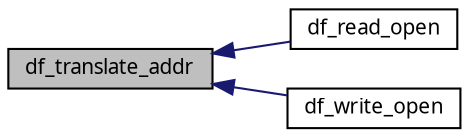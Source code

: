 digraph G
{
  edge [fontname="FreeSans.ttf",fontsize=10,labelfontname="FreeSans.ttf",labelfontsize=10];
  node [fontname="FreeSans.ttf",fontsize=10,shape=record];
  rankdir=LR;
  Node1 [label="df_translate_addr",height=0.2,width=0.4,color="black", fillcolor="grey75", style="filled" fontcolor="black"];
  Node1 -> Node2 [dir=back,color="midnightblue",fontsize=10,style="solid",fontname="FreeSans.ttf"];
  Node2 [label="df_read_open",height=0.2,width=0.4,color="black", fillcolor="white", style="filled",URL="$a00035.html#cb63461a9e3619bdf178ebd98b1cccbd",tooltip="This function opens a DF memory in read mode at a given sector address."];
  Node1 -> Node3 [dir=back,color="midnightblue",fontsize=10,style="solid",fontname="FreeSans.ttf"];
  Node3 [label="df_write_open",height=0.2,width=0.4,color="black", fillcolor="white", style="filled",URL="$a00035.html#f09db8708cb3cac4a1fa53606e291465",tooltip="This function opens a DF memory in write mode at a given sector address."];
}

